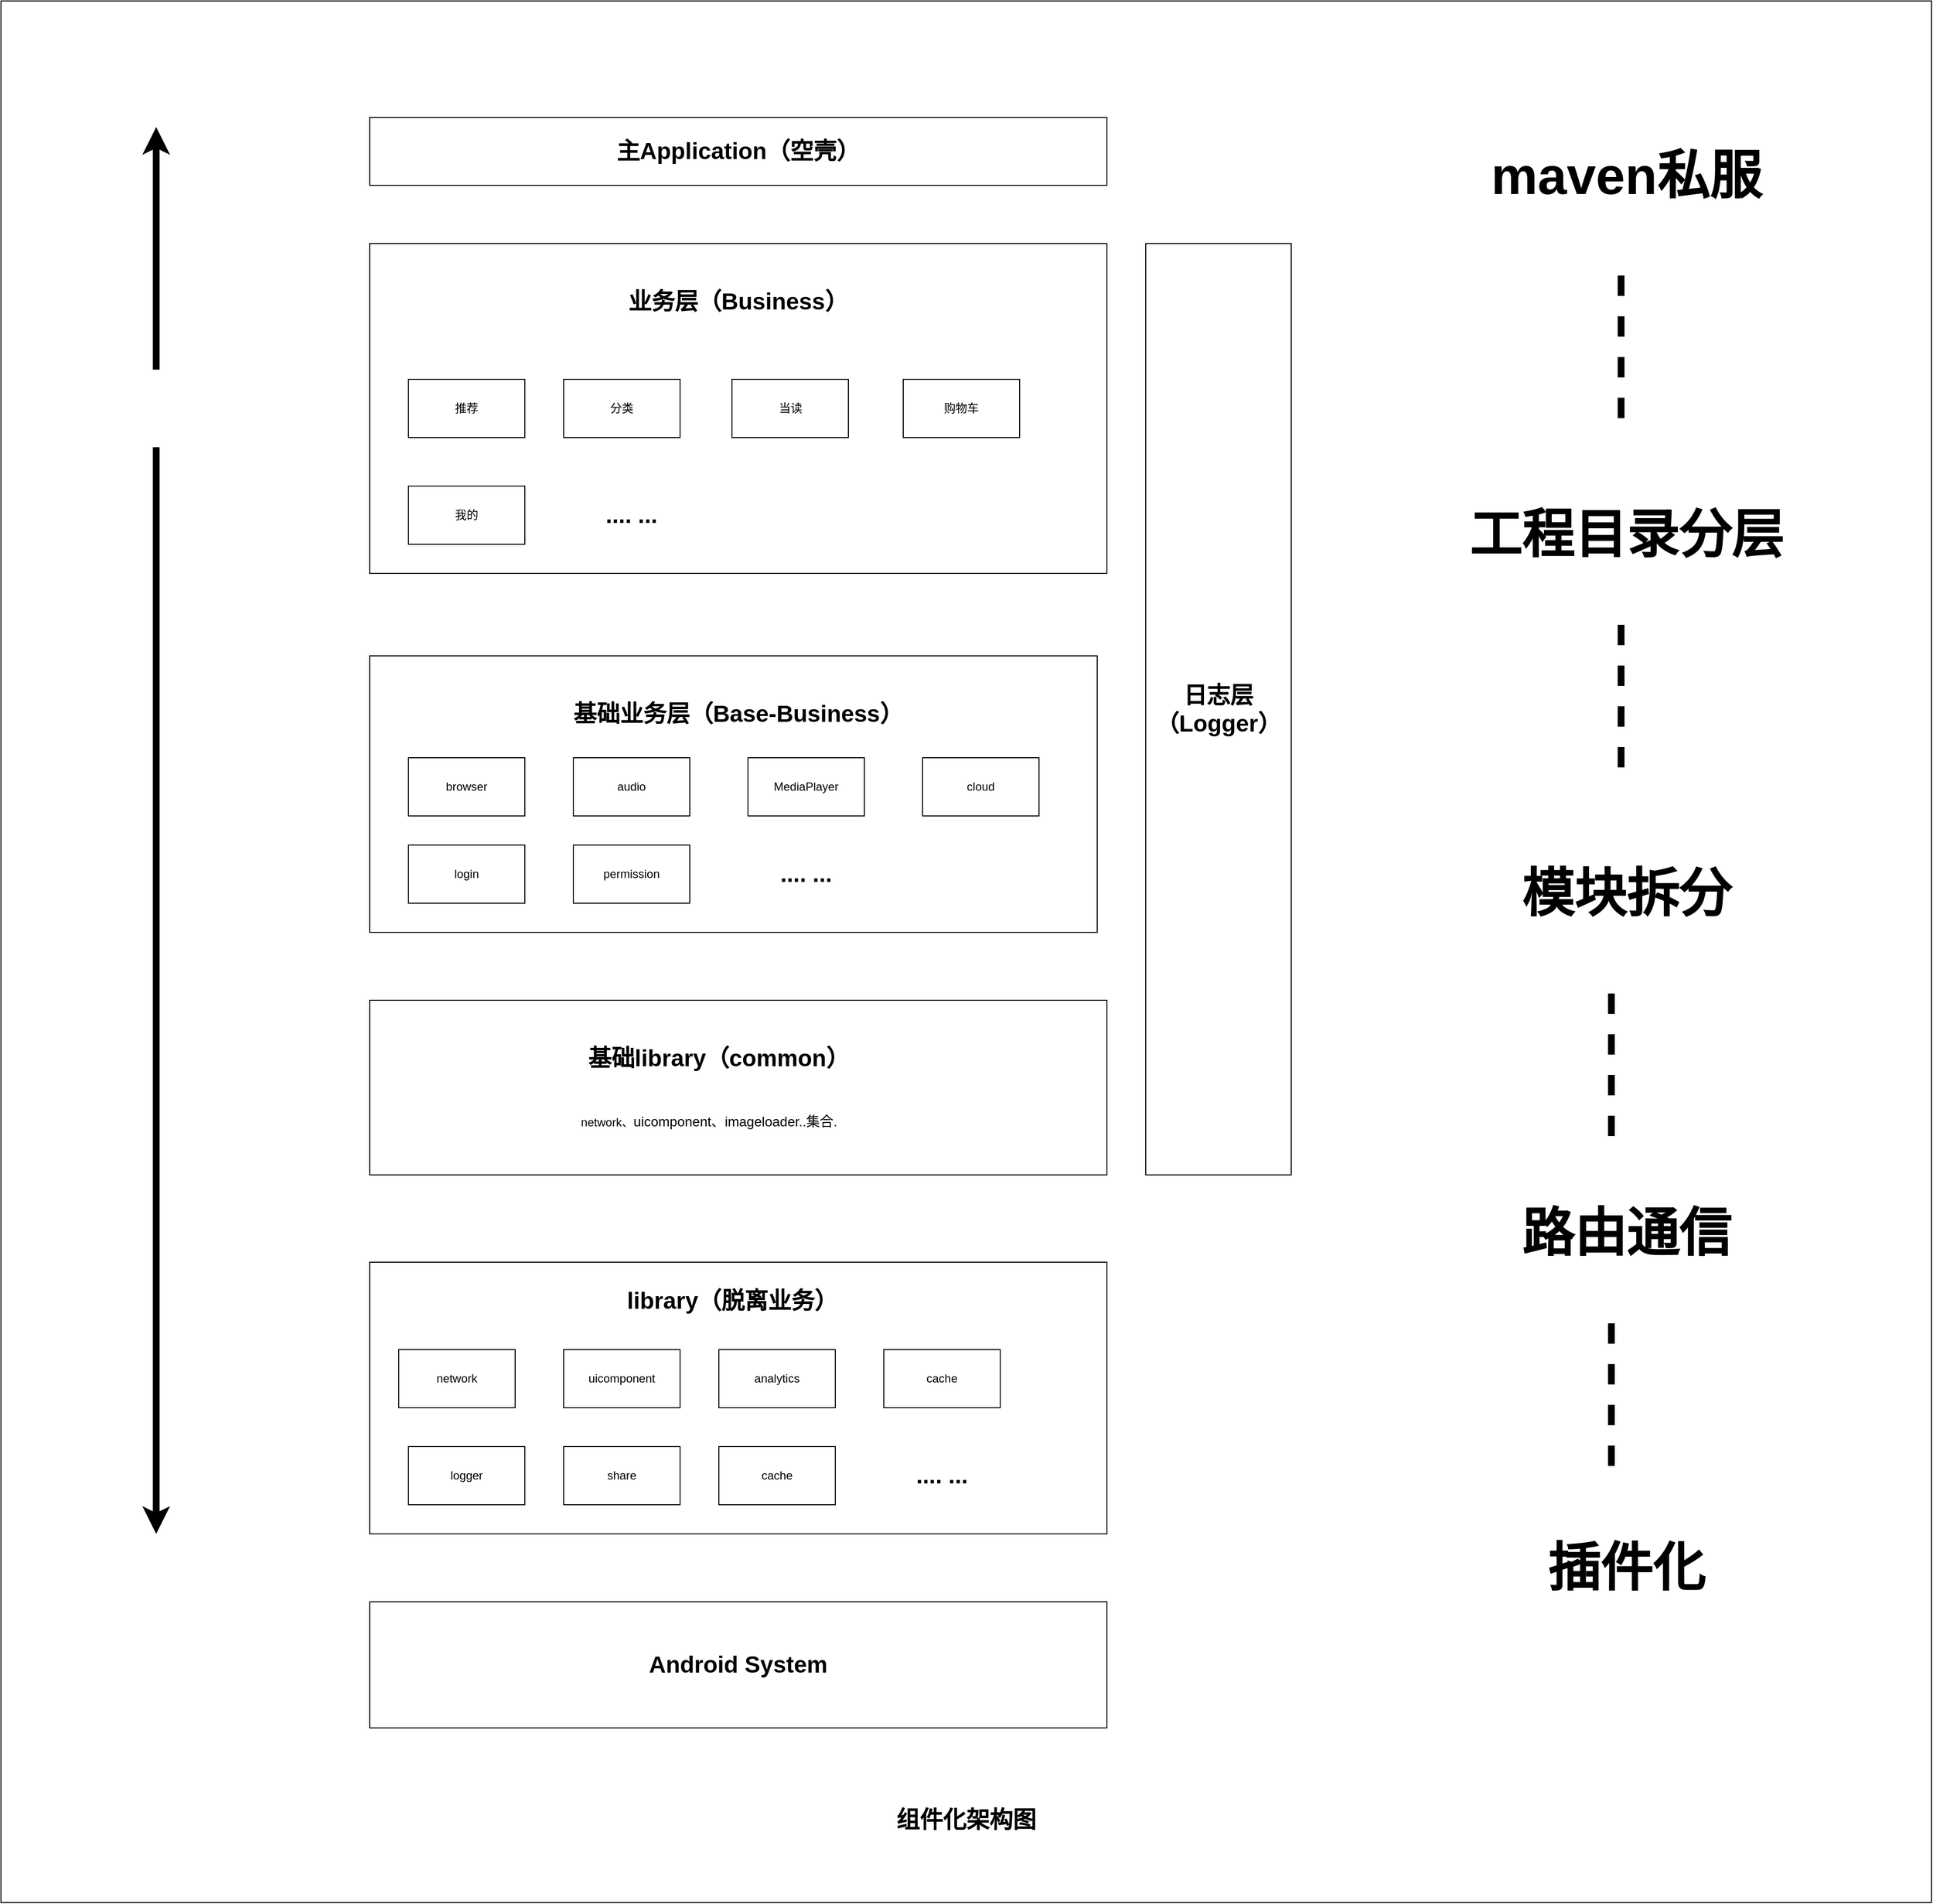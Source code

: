 <mxfile version="13.5.8" type="github">
  <diagram id="R7b4yRjfrWpLfrtPJDFX" name="Page-1">
    <mxGraphModel dx="3997" dy="2831" grid="1" gridSize="10" guides="1" tooltips="1" connect="1" arrows="1" fold="1" page="1" pageScale="1" pageWidth="827" pageHeight="1169" math="0" shadow="0">
      <root>
        <mxCell id="0" />
        <mxCell id="1" parent="0" />
        <mxCell id="s6Fd6_H5oEPSE0fy2v5k-43" value="" style="rounded=0;whiteSpace=wrap;html=1;strokeColor=#000000;" vertex="1" parent="1">
          <mxGeometry x="-340" y="-150" width="1990" height="1960" as="geometry" />
        </mxCell>
        <mxCell id="s6Fd6_H5oEPSE0fy2v5k-1" value="&lt;h1&gt;主Application（空壳）&lt;/h1&gt;" style="rounded=0;whiteSpace=wrap;html=1;" vertex="1" parent="1">
          <mxGeometry x="40" y="-30" width="760" height="70" as="geometry" />
        </mxCell>
        <mxCell id="s6Fd6_H5oEPSE0fy2v5k-2" value="" style="rounded=0;whiteSpace=wrap;html=1;" vertex="1" parent="1">
          <mxGeometry x="40" y="100" width="760" height="340" as="geometry" />
        </mxCell>
        <mxCell id="s6Fd6_H5oEPSE0fy2v5k-3" value="推荐" style="rounded=0;whiteSpace=wrap;html=1;" vertex="1" parent="1">
          <mxGeometry x="80" y="240" width="120" height="60" as="geometry" />
        </mxCell>
        <mxCell id="s6Fd6_H5oEPSE0fy2v5k-4" value="分类" style="rounded=0;whiteSpace=wrap;html=1;" vertex="1" parent="1">
          <mxGeometry x="240" y="240" width="120" height="60" as="geometry" />
        </mxCell>
        <mxCell id="s6Fd6_H5oEPSE0fy2v5k-5" value="当读" style="rounded=0;whiteSpace=wrap;html=1;" vertex="1" parent="1">
          <mxGeometry x="413.5" y="240" width="120" height="60" as="geometry" />
        </mxCell>
        <mxCell id="s6Fd6_H5oEPSE0fy2v5k-7" value="购物车" style="rounded=0;whiteSpace=wrap;html=1;" vertex="1" parent="1">
          <mxGeometry x="590" y="240" width="120" height="60" as="geometry" />
        </mxCell>
        <mxCell id="s6Fd6_H5oEPSE0fy2v5k-8" value="我的" style="rounded=0;whiteSpace=wrap;html=1;" vertex="1" parent="1">
          <mxGeometry x="80" y="350" width="120" height="60" as="geometry" />
        </mxCell>
        <mxCell id="s6Fd6_H5oEPSE0fy2v5k-9" value="&lt;h1&gt;.... ...&lt;/h1&gt;" style="rounded=0;whiteSpace=wrap;html=1;strokeColor=#FFFFFF;" vertex="1" parent="1">
          <mxGeometry x="250" y="350" width="120" height="60" as="geometry" />
        </mxCell>
        <mxCell id="s6Fd6_H5oEPSE0fy2v5k-10" value="" style="rounded=0;whiteSpace=wrap;html=1;" vertex="1" parent="1">
          <mxGeometry x="40" y="525" width="750" height="285" as="geometry" />
        </mxCell>
        <mxCell id="s6Fd6_H5oEPSE0fy2v5k-11" value="&lt;h1&gt;业务层（Business）&lt;/h1&gt;" style="rounded=0;whiteSpace=wrap;html=1;strokeColor=#FFFFFF;" vertex="1" parent="1">
          <mxGeometry x="255" y="130" width="330" height="60" as="geometry" />
        </mxCell>
        <mxCell id="s6Fd6_H5oEPSE0fy2v5k-12" value="&lt;h1&gt;基础业务层（Base-Business）&lt;/h1&gt;" style="rounded=0;whiteSpace=wrap;html=1;strokeColor=#FFFFFF;" vertex="1" parent="1">
          <mxGeometry x="230" y="555" width="380" height="60" as="geometry" />
        </mxCell>
        <mxCell id="s6Fd6_H5oEPSE0fy2v5k-14" value="browser" style="rounded=0;whiteSpace=wrap;html=1;" vertex="1" parent="1">
          <mxGeometry x="80" y="630" width="120" height="60" as="geometry" />
        </mxCell>
        <mxCell id="s6Fd6_H5oEPSE0fy2v5k-15" value="audio" style="rounded=0;whiteSpace=wrap;html=1;strokeColor=#000000;" vertex="1" parent="1">
          <mxGeometry x="250" y="630" width="120" height="60" as="geometry" />
        </mxCell>
        <mxCell id="s6Fd6_H5oEPSE0fy2v5k-16" value="MediaPlayer" style="rounded=0;whiteSpace=wrap;html=1;strokeColor=#000000;" vertex="1" parent="1">
          <mxGeometry x="430" y="630" width="120" height="60" as="geometry" />
        </mxCell>
        <mxCell id="s6Fd6_H5oEPSE0fy2v5k-17" value="cloud" style="rounded=0;whiteSpace=wrap;html=1;strokeColor=#000000;" vertex="1" parent="1">
          <mxGeometry x="610" y="630" width="120" height="60" as="geometry" />
        </mxCell>
        <mxCell id="s6Fd6_H5oEPSE0fy2v5k-18" value="login" style="rounded=0;whiteSpace=wrap;html=1;strokeColor=#000000;" vertex="1" parent="1">
          <mxGeometry x="80" y="720" width="120" height="60" as="geometry" />
        </mxCell>
        <mxCell id="s6Fd6_H5oEPSE0fy2v5k-20" value="&lt;h1&gt;.... ...&lt;/h1&gt;" style="rounded=0;whiteSpace=wrap;html=1;strokeColor=#FFFFFF;" vertex="1" parent="1">
          <mxGeometry x="430" y="720" width="120" height="60" as="geometry" />
        </mxCell>
        <mxCell id="s6Fd6_H5oEPSE0fy2v5k-21" value="" style="rounded=0;whiteSpace=wrap;html=1;strokeColor=#000000;" vertex="1" parent="1">
          <mxGeometry x="40" y="880" width="760" height="180" as="geometry" />
        </mxCell>
        <mxCell id="s6Fd6_H5oEPSE0fy2v5k-22" value="&lt;h1&gt;基础library（common）&lt;/h1&gt;" style="rounded=0;whiteSpace=wrap;html=1;strokeColor=#FFFFFF;" vertex="1" parent="1">
          <mxGeometry x="210" y="910" width="380" height="60" as="geometry" />
        </mxCell>
        <mxCell id="s6Fd6_H5oEPSE0fy2v5k-23" value="" style="rounded=0;whiteSpace=wrap;html=1;strokeColor=#000000;" vertex="1" parent="1">
          <mxGeometry x="40" y="1150" width="760" height="280" as="geometry" />
        </mxCell>
        <mxCell id="s6Fd6_H5oEPSE0fy2v5k-24" value="network、&lt;span style=&quot;background-color: rgb(255 , 255 , 255) ; font-size: 10.5pt&quot;&gt;uicomponent、imageloader..集合.&lt;/span&gt;" style="text;html=1;strokeColor=none;fillColor=none;align=center;verticalAlign=middle;whiteSpace=wrap;rounded=0;" vertex="1" parent="1">
          <mxGeometry x="210" y="980" width="360" height="50" as="geometry" />
        </mxCell>
        <mxCell id="s6Fd6_H5oEPSE0fy2v5k-26" value="&lt;h1&gt;library（脱离业务）&lt;/h1&gt;" style="rounded=0;whiteSpace=wrap;html=1;strokeColor=#FFFFFF;" vertex="1" parent="1">
          <mxGeometry x="224" y="1160" width="380" height="60" as="geometry" />
        </mxCell>
        <mxCell id="s6Fd6_H5oEPSE0fy2v5k-27" value="network" style="rounded=0;whiteSpace=wrap;html=1;strokeColor=#000000;" vertex="1" parent="1">
          <mxGeometry x="70" y="1240" width="120" height="60" as="geometry" />
        </mxCell>
        <mxCell id="s6Fd6_H5oEPSE0fy2v5k-28" value="uicomponent" style="rounded=0;whiteSpace=wrap;html=1;strokeColor=#000000;" vertex="1" parent="1">
          <mxGeometry x="240" y="1240" width="120" height="60" as="geometry" />
        </mxCell>
        <mxCell id="s6Fd6_H5oEPSE0fy2v5k-29" value="analytics" style="rounded=0;whiteSpace=wrap;html=1;strokeColor=#000000;" vertex="1" parent="1">
          <mxGeometry x="400" y="1240" width="120" height="60" as="geometry" />
        </mxCell>
        <mxCell id="s6Fd6_H5oEPSE0fy2v5k-30" value="cache" style="rounded=0;whiteSpace=wrap;html=1;strokeColor=#000000;" vertex="1" parent="1">
          <mxGeometry x="570" y="1240" width="120" height="60" as="geometry" />
        </mxCell>
        <mxCell id="s6Fd6_H5oEPSE0fy2v5k-31" value="permission" style="rounded=0;whiteSpace=wrap;html=1;strokeColor=#000000;" vertex="1" parent="1">
          <mxGeometry x="250" y="720" width="120" height="60" as="geometry" />
        </mxCell>
        <mxCell id="s6Fd6_H5oEPSE0fy2v5k-32" value="logger" style="rounded=0;whiteSpace=wrap;html=1;strokeColor=#000000;" vertex="1" parent="1">
          <mxGeometry x="80" y="1340" width="120" height="60" as="geometry" />
        </mxCell>
        <mxCell id="s6Fd6_H5oEPSE0fy2v5k-33" value="share" style="rounded=0;whiteSpace=wrap;html=1;strokeColor=#000000;" vertex="1" parent="1">
          <mxGeometry x="240" y="1340" width="120" height="60" as="geometry" />
        </mxCell>
        <mxCell id="s6Fd6_H5oEPSE0fy2v5k-35" value="&lt;h1&gt;.... ...&lt;/h1&gt;" style="rounded=0;whiteSpace=wrap;html=1;strokeColor=#FFFFFF;" vertex="1" parent="1">
          <mxGeometry x="570" y="1340" width="120" height="60" as="geometry" />
        </mxCell>
        <mxCell id="s6Fd6_H5oEPSE0fy2v5k-36" value="cache" style="rounded=0;whiteSpace=wrap;html=1;strokeColor=#000000;" vertex="1" parent="1">
          <mxGeometry x="400" y="1340" width="120" height="60" as="geometry" />
        </mxCell>
        <mxCell id="s6Fd6_H5oEPSE0fy2v5k-37" value="" style="rounded=0;whiteSpace=wrap;html=1;strokeColor=#000000;" vertex="1" parent="1">
          <mxGeometry x="40" y="1500" width="760" height="130" as="geometry" />
        </mxCell>
        <mxCell id="s6Fd6_H5oEPSE0fy2v5k-38" value="&lt;h1&gt;Android System&lt;/h1&gt;" style="rounded=0;whiteSpace=wrap;html=1;strokeColor=#FFFFFF;" vertex="1" parent="1">
          <mxGeometry x="230" y="1535" width="380" height="60" as="geometry" />
        </mxCell>
        <mxCell id="s6Fd6_H5oEPSE0fy2v5k-39" value="&lt;h1&gt;日志层（Logger）&lt;/h1&gt;" style="rounded=0;whiteSpace=wrap;html=1;strokeColor=#000000;" vertex="1" parent="1">
          <mxGeometry x="840" y="100" width="150" height="960" as="geometry" />
        </mxCell>
        <mxCell id="s6Fd6_H5oEPSE0fy2v5k-40" value="" style="endArrow=classic;html=1;strokeWidth=7;" edge="1" parent="1">
          <mxGeometry width="50" height="50" relative="1" as="geometry">
            <mxPoint x="-180" y="310" as="sourcePoint" />
            <mxPoint x="-180" y="1430" as="targetPoint" />
          </mxGeometry>
        </mxCell>
        <mxCell id="s6Fd6_H5oEPSE0fy2v5k-42" value="" style="endArrow=classic;html=1;strokeWidth=7;" edge="1" parent="1">
          <mxGeometry width="50" height="50" relative="1" as="geometry">
            <mxPoint x="-180" y="230" as="sourcePoint" />
            <mxPoint x="-180" y="-20" as="targetPoint" />
          </mxGeometry>
        </mxCell>
        <mxCell id="s6Fd6_H5oEPSE0fy2v5k-44" value="&lt;h1&gt;组件化架构图&lt;/h1&gt;" style="rounded=0;whiteSpace=wrap;html=1;strokeColor=#FFFFFF;" vertex="1" parent="1">
          <mxGeometry x="390" y="1680" width="530" height="90" as="geometry" />
        </mxCell>
        <mxCell id="s6Fd6_H5oEPSE0fy2v5k-46" value="" style="html=1;points=[];perimeter=orthogonalPerimeter;strokeColor=#FFFFFF;" vertex="1" parent="1">
          <mxGeometry x="1241" y="1060" width="10" height="80" as="geometry" />
        </mxCell>
        <mxCell id="s6Fd6_H5oEPSE0fy2v5k-47" value="" style="html=1;points=[];perimeter=orthogonalPerimeter;strokeColor=#FFFFFF;" vertex="1" parent="1">
          <mxGeometry x="1200" y="980" width="10" height="80" as="geometry" />
        </mxCell>
        <mxCell id="s6Fd6_H5oEPSE0fy2v5k-52" value="maven私服" style="text;strokeColor=none;fillColor=none;html=1;fontSize=54;fontStyle=1;verticalAlign=middle;align=center;" vertex="1" parent="1">
          <mxGeometry x="1210" y="-40" width="250" height="140" as="geometry" />
        </mxCell>
        <mxCell id="s6Fd6_H5oEPSE0fy2v5k-53" value="" style="endArrow=none;dashed=1;html=1;strokeWidth=7;fontSize=54;" edge="1" parent="1">
          <mxGeometry width="50" height="50" relative="1" as="geometry">
            <mxPoint x="1330" y="280" as="sourcePoint" />
            <mxPoint x="1330" y="120" as="targetPoint" />
          </mxGeometry>
        </mxCell>
        <mxCell id="s6Fd6_H5oEPSE0fy2v5k-54" value="工程目录分层" style="text;strokeColor=none;fillColor=none;html=1;fontSize=54;fontStyle=1;verticalAlign=middle;align=center;" vertex="1" parent="1">
          <mxGeometry x="1210" y="330" width="250" height="140" as="geometry" />
        </mxCell>
        <mxCell id="s6Fd6_H5oEPSE0fy2v5k-55" value="" style="endArrow=none;dashed=1;html=1;strokeWidth=7;fontSize=54;" edge="1" parent="1">
          <mxGeometry width="50" height="50" relative="1" as="geometry">
            <mxPoint x="1330" y="640.0" as="sourcePoint" />
            <mxPoint x="1330" y="480.0" as="targetPoint" />
          </mxGeometry>
        </mxCell>
        <mxCell id="s6Fd6_H5oEPSE0fy2v5k-56" value="模块拆分" style="text;strokeColor=none;fillColor=none;html=1;fontSize=54;fontStyle=1;verticalAlign=middle;align=center;" vertex="1" parent="1">
          <mxGeometry x="1210" y="700" width="250" height="140" as="geometry" />
        </mxCell>
        <mxCell id="s6Fd6_H5oEPSE0fy2v5k-57" value="" style="endArrow=none;dashed=1;html=1;strokeWidth=7;fontSize=54;" edge="1" parent="1">
          <mxGeometry width="50" height="50" relative="1" as="geometry">
            <mxPoint x="1320" y="1020" as="sourcePoint" />
            <mxPoint x="1320" y="860" as="targetPoint" />
          </mxGeometry>
        </mxCell>
        <mxCell id="s6Fd6_H5oEPSE0fy2v5k-59" value="路由通信" style="text;strokeColor=none;fillColor=none;html=1;fontSize=54;fontStyle=1;verticalAlign=middle;align=center;" vertex="1" parent="1">
          <mxGeometry x="1210" y="1050" width="250" height="140" as="geometry" />
        </mxCell>
        <mxCell id="s6Fd6_H5oEPSE0fy2v5k-60" value="" style="endArrow=none;dashed=1;html=1;strokeWidth=7;fontSize=54;" edge="1" parent="1">
          <mxGeometry width="50" height="50" relative="1" as="geometry">
            <mxPoint x="1320" y="1360" as="sourcePoint" />
            <mxPoint x="1320" y="1200" as="targetPoint" />
          </mxGeometry>
        </mxCell>
        <mxCell id="s6Fd6_H5oEPSE0fy2v5k-61" value="插件化" style="text;strokeColor=none;fillColor=none;html=1;fontSize=54;fontStyle=1;verticalAlign=middle;align=center;" vertex="1" parent="1">
          <mxGeometry x="1210" y="1395" width="250" height="140" as="geometry" />
        </mxCell>
      </root>
    </mxGraphModel>
  </diagram>
</mxfile>

